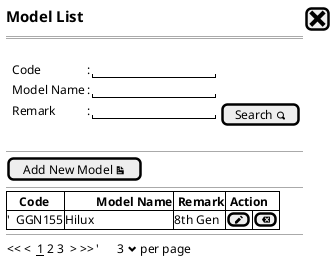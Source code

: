 @startsalt
{
  <size:15><b>Model List |[<size:25><&x>]|*
  ==
  .
  {
      .|Code        |: |"               "|*
      .|Model Name  |: |"               "|*
      .|Remark      |: |"               "| [Search <&magnifying-glass>] |*      
  }
  .
  --
  [Add New Model <&document>]
  --
  {#
    |<b>    Code |<b>          Model Name        |<b> Remark |<b> Action |*|*|*
    |'  GGN155   | Hilux                         | 8th Gen       |[<&pencil>]|[<&delete>]|*
  }
  --
  {
  << <  __1__ 2 3  > >>  |'      3 <&chevron-bottom> per page |*
  }

}
@endsalt
